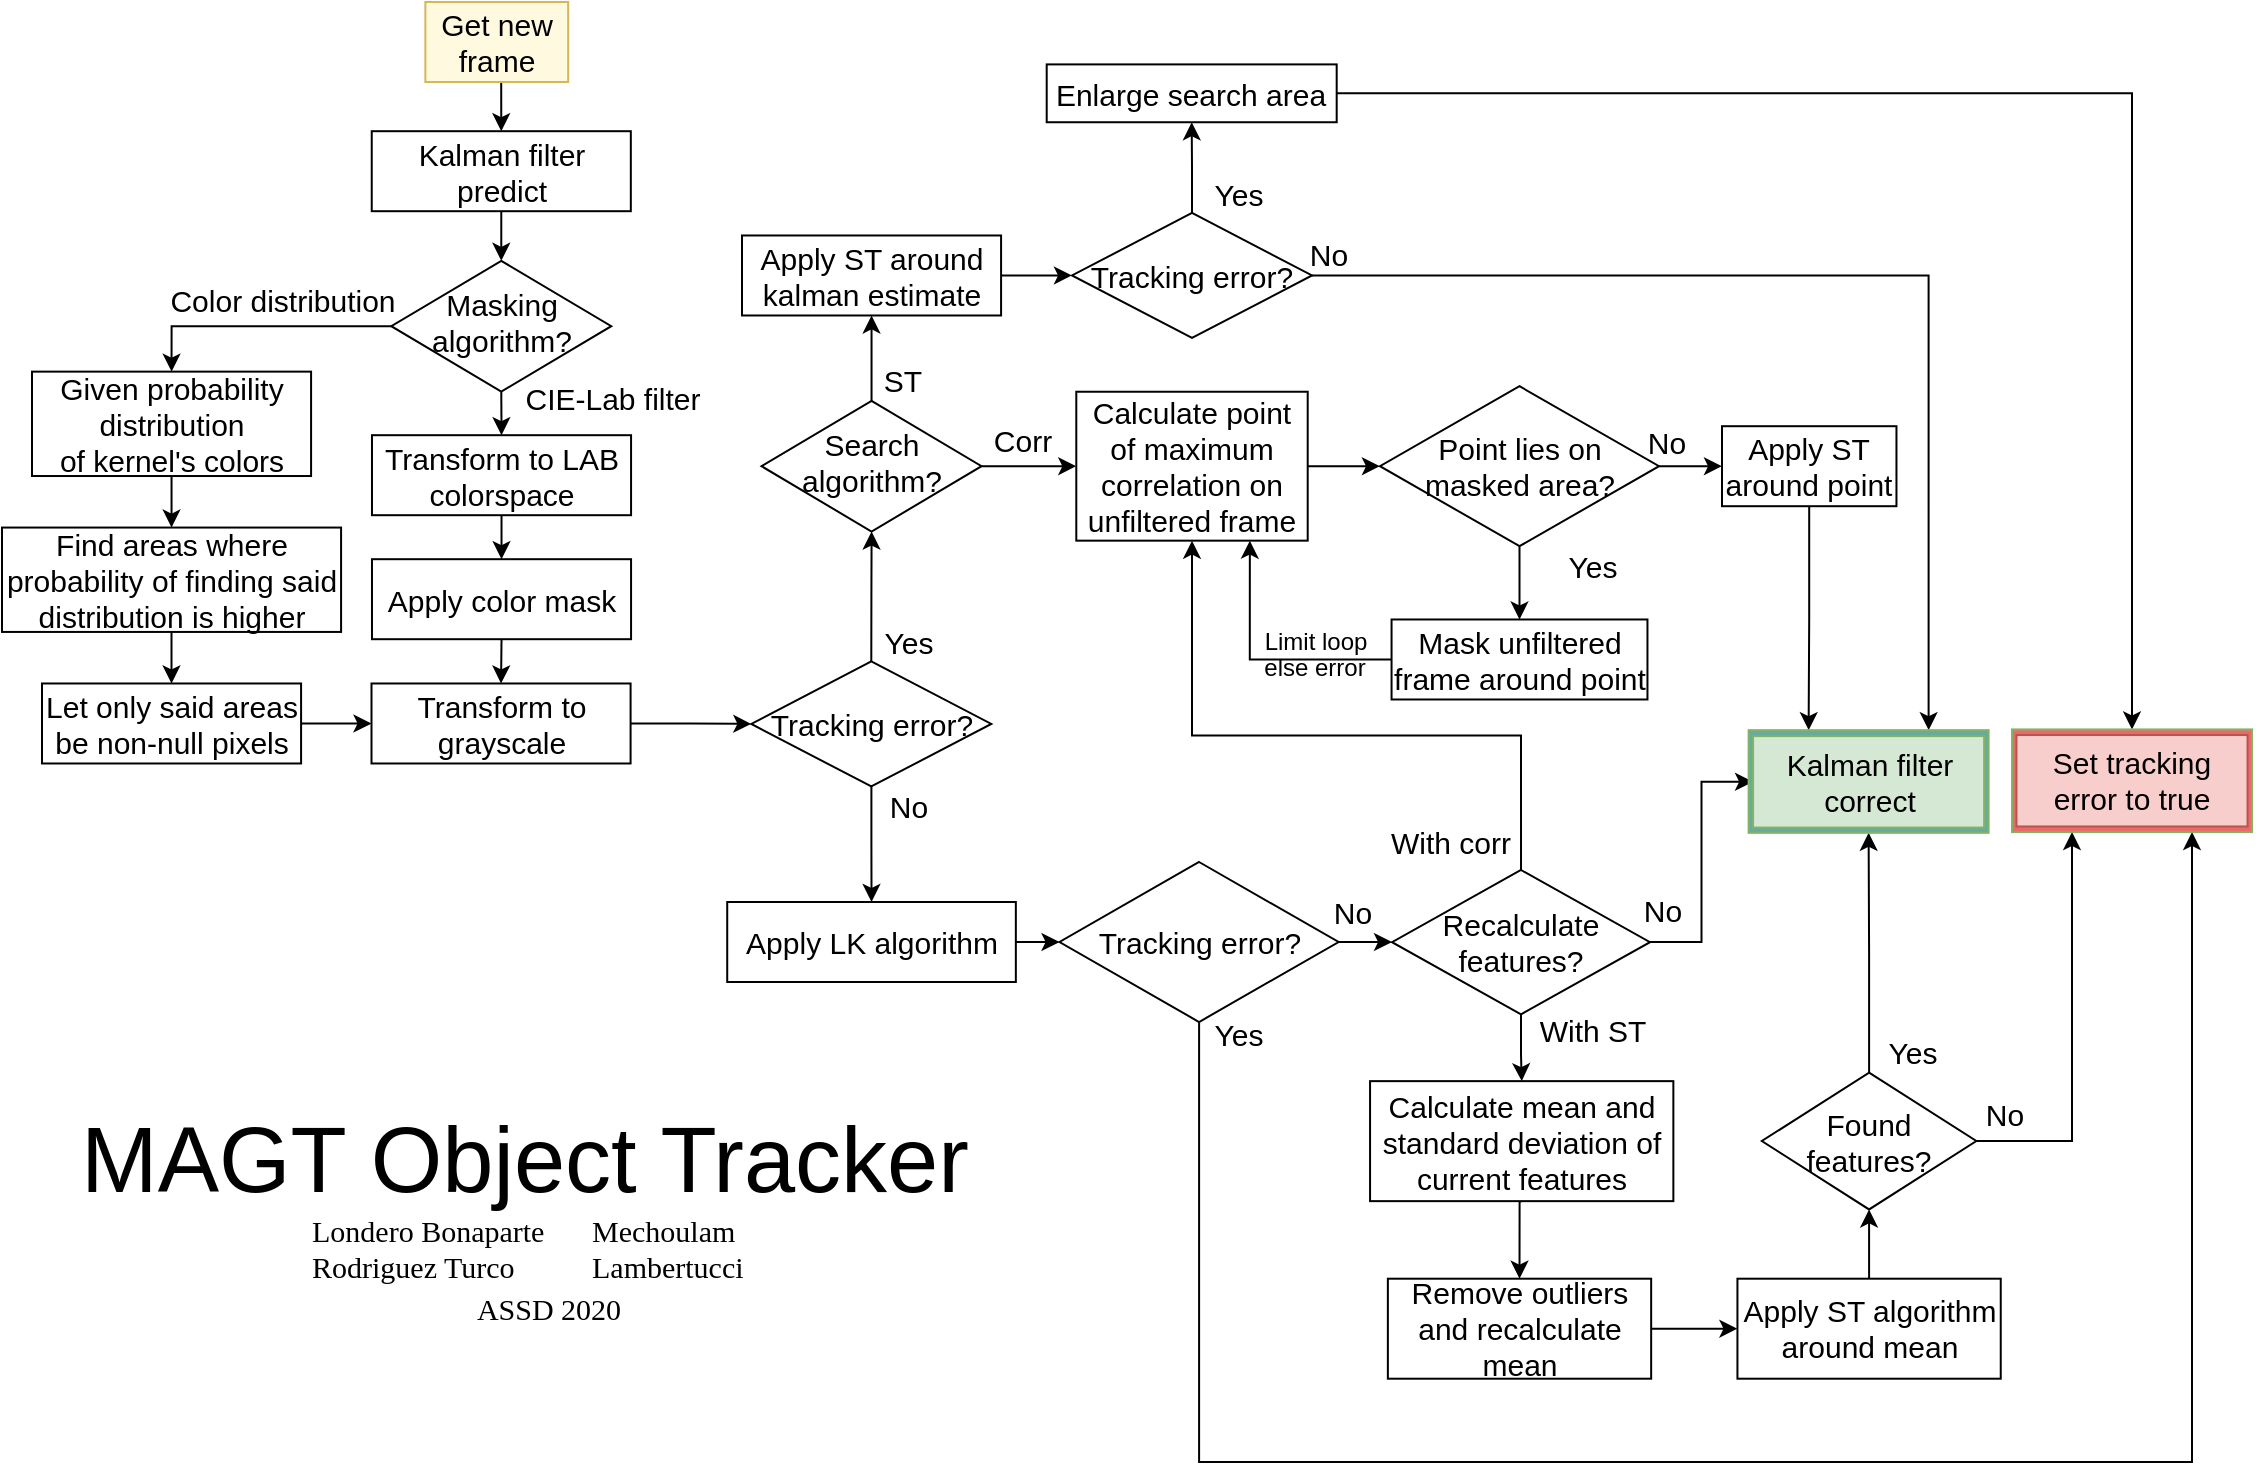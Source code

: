 <mxfile version="13.5.1" type="device"><diagram id="R2lEEEUBdFMjLlhIrx00" name="Page-1"><mxGraphModel dx="1483" dy="1921" grid="1" gridSize="10" guides="1" tooltips="1" connect="1" arrows="1" fold="1" page="1" pageScale="1" pageWidth="850" pageHeight="1100" math="0" shadow="0" extFonts="Permanent Marker^https://fonts.googleapis.com/css?family=Permanent+Marker"><root><mxCell id="0"/><mxCell id="1" parent="0"/><mxCell id="aij4Y5n4_6atn24q3cWg-106" value="&lt;span style=&quot;font-size: 46px&quot;&gt;MAGT Object Tracker&lt;br&gt;&lt;br&gt;&lt;/span&gt;" style="html=1;shape=mxgraph.er.anchor;whiteSpace=wrap;" parent="1" vertex="1"><mxGeometry x="274.7" y="-350" width="522.65" height="54.72" as="geometry"/></mxCell><mxCell id="aij4Y5n4_6atn24q3cWg-182" style="edgeStyle=orthogonalEdgeStyle;rounded=0;orthogonalLoop=1;jettySize=auto;html=1;exitX=0.5;exitY=1;exitDx=0;exitDy=0;entryX=0.5;entryY=0;entryDx=0;entryDy=0;endArrow=classic;endFill=1;fontSize=15;" parent="1" source="aij4Y5n4_6atn24q3cWg-107" target="aij4Y5n4_6atn24q3cWg-180" edge="1"><mxGeometry relative="1" as="geometry"/></mxCell><mxCell id="aij4Y5n4_6atn24q3cWg-107" value="Get new frame" style="whiteSpace=wrap;html=1;align=center;fontSize=15;strokeColor=#d6b656;fillColor=#FFF9E0;" parent="1" vertex="1"><mxGeometry x="486.68" y="-930.0" width="71.4" height="40" as="geometry"/></mxCell><mxCell id="dbfKQcMghmtqp_gexGr6-17" style="edgeStyle=orthogonalEdgeStyle;rounded=0;orthogonalLoop=1;jettySize=auto;html=1;exitX=0.5;exitY=1;exitDx=0;exitDy=0;entryX=0.5;entryY=0;entryDx=0;entryDy=0;" parent="1" source="aij4Y5n4_6atn24q3cWg-115" target="aij4Y5n4_6atn24q3cWg-120" edge="1"><mxGeometry relative="1" as="geometry"/></mxCell><mxCell id="aij4Y5n4_6atn24q3cWg-115" value="Transform to LAB colorspace" style="whiteSpace=wrap;html=1;align=center;fontSize=15;" parent="1" vertex="1"><mxGeometry x="459.99" y="-713.4" width="129.54" height="40" as="geometry"/></mxCell><mxCell id="fiodKd9VDVmk_Bu0P_iS-37" style="edgeStyle=orthogonalEdgeStyle;rounded=0;orthogonalLoop=1;jettySize=auto;html=1;exitX=0.5;exitY=1;exitDx=0;exitDy=0;entryX=0.5;entryY=0;entryDx=0;entryDy=0;endArrow=classic;endFill=1;" parent="1" source="aij4Y5n4_6atn24q3cWg-120" target="hdx3zf66wQEgFwJE4BHH-2" edge="1"><mxGeometry relative="1" as="geometry"/></mxCell><mxCell id="aij4Y5n4_6atn24q3cWg-120" value="Apply color mask" style="whiteSpace=wrap;html=1;align=center;fontSize=15;" parent="1" vertex="1"><mxGeometry x="459.99" y="-651.4" width="129.54" height="40" as="geometry"/></mxCell><mxCell id="fiodKd9VDVmk_Bu0P_iS-5" style="edgeStyle=orthogonalEdgeStyle;rounded=0;orthogonalLoop=1;jettySize=auto;html=1;exitX=0.5;exitY=1;exitDx=0;exitDy=0;entryX=0.5;entryY=0;entryDx=0;entryDy=0;" parent="1" source="aij4Y5n4_6atn24q3cWg-180" target="fiodKd9VDVmk_Bu0P_iS-2" edge="1"><mxGeometry relative="1" as="geometry"/></mxCell><mxCell id="aij4Y5n4_6atn24q3cWg-180" value="Kalman filter predict" style="whiteSpace=wrap;html=1;align=center;fontSize=15;" parent="1" vertex="1"><mxGeometry x="459.87" y="-865.4" width="129.54" height="40" as="geometry"/></mxCell><mxCell id="fiodKd9VDVmk_Bu0P_iS-4" style="edgeStyle=orthogonalEdgeStyle;rounded=0;orthogonalLoop=1;jettySize=auto;html=1;entryX=0;entryY=0.5;entryDx=0;entryDy=0;" parent="1" source="hdx3zf66wQEgFwJE4BHH-2" target="dbfKQcMghmtqp_gexGr6-3" edge="1"><mxGeometry relative="1" as="geometry"/></mxCell><mxCell id="hdx3zf66wQEgFwJE4BHH-2" value="Transform to grayscale" style="whiteSpace=wrap;html=1;align=center;fontSize=15;" parent="1" vertex="1"><mxGeometry x="459.75" y="-589.26" width="129.54" height="40" as="geometry"/></mxCell><mxCell id="dbfKQcMghmtqp_gexGr6-8" style="edgeStyle=orthogonalEdgeStyle;rounded=0;orthogonalLoop=1;jettySize=auto;html=1;exitX=0.5;exitY=0;exitDx=0;exitDy=0;" parent="1" source="dbfKQcMghmtqp_gexGr6-3" target="dbfKQcMghmtqp_gexGr6-6" edge="1"><mxGeometry relative="1" as="geometry"/></mxCell><mxCell id="dbfKQcMghmtqp_gexGr6-74" style="edgeStyle=orthogonalEdgeStyle;rounded=0;orthogonalLoop=1;jettySize=auto;html=1;entryX=0.5;entryY=0;entryDx=0;entryDy=0;" parent="1" source="dbfKQcMghmtqp_gexGr6-3" target="dbfKQcMghmtqp_gexGr6-75" edge="1"><mxGeometry relative="1" as="geometry"><mxPoint x="709.77" y="-513.26" as="targetPoint"/></mxGeometry></mxCell><mxCell id="dbfKQcMghmtqp_gexGr6-3" value="Tracking error?" style="shape=rhombus;perimeter=rhombusPerimeter;whiteSpace=wrap;html=1;align=center;fontSize=15;" parent="1" vertex="1"><mxGeometry x="649.65" y="-600.26" width="120" height="62.5" as="geometry"/></mxCell><mxCell id="dbfKQcMghmtqp_gexGr6-4" value="Yes" style="text;html=1;align=center;verticalAlign=middle;resizable=0;points=[];autosize=1;fontSize=15;" parent="1" vertex="1"><mxGeometry x="707.65" y="-620.26" width="40" height="20" as="geometry"/></mxCell><mxCell id="dbfKQcMghmtqp_gexGr6-5" value="No" style="text;html=1;align=center;verticalAlign=middle;resizable=0;points=[];autosize=1;fontSize=15;" parent="1" vertex="1"><mxGeometry x="712.65" y="-537.76" width="30" height="20" as="geometry"/></mxCell><mxCell id="dbfKQcMghmtqp_gexGr6-42" style="edgeStyle=orthogonalEdgeStyle;rounded=0;orthogonalLoop=1;jettySize=auto;html=1;entryX=0.5;entryY=1;entryDx=0;entryDy=0;" parent="1" source="dbfKQcMghmtqp_gexGr6-6" target="dbfKQcMghmtqp_gexGr6-21" edge="1"><mxGeometry relative="1" as="geometry"/></mxCell><mxCell id="dbfKQcMghmtqp_gexGr6-49" style="edgeStyle=orthogonalEdgeStyle;rounded=0;orthogonalLoop=1;jettySize=auto;html=1;entryX=0;entryY=0.5;entryDx=0;entryDy=0;" parent="1" source="dbfKQcMghmtqp_gexGr6-6" target="dbfKQcMghmtqp_gexGr6-28" edge="1"><mxGeometry relative="1" as="geometry"/></mxCell><mxCell id="dbfKQcMghmtqp_gexGr6-6" value="" style="shape=rhombus;perimeter=rhombusPerimeter;whiteSpace=wrap;html=1;align=center;fontSize=15;" parent="1" vertex="1"><mxGeometry x="654.77" y="-730.58" width="110" height="65.36" as="geometry"/></mxCell><mxCell id="dbfKQcMghmtqp_gexGr6-12" value="ST" style="text;html=1;align=center;verticalAlign=middle;resizable=0;points=[];autosize=1;fontSize=15;" parent="1" vertex="1"><mxGeometry x="709.65" y="-750.58" width="30" height="20" as="geometry"/></mxCell><mxCell id="dbfKQcMghmtqp_gexGr6-13" value="Corr" style="text;html=1;align=center;verticalAlign=middle;resizable=0;points=[];autosize=1;fontSize=15;" parent="1" vertex="1"><mxGeometry x="764.77" y="-721.26" width="40" height="20" as="geometry"/></mxCell><mxCell id="dbfKQcMghmtqp_gexGr6-51" style="edgeStyle=orthogonalEdgeStyle;rounded=0;orthogonalLoop=1;jettySize=auto;html=1;exitX=1;exitY=0.5;exitDx=0;exitDy=0;entryX=0;entryY=0.5;entryDx=0;entryDy=0;" parent="1" source="dbfKQcMghmtqp_gexGr6-21" target="dbfKQcMghmtqp_gexGr6-24" edge="1"><mxGeometry relative="1" as="geometry"/></mxCell><mxCell id="dbfKQcMghmtqp_gexGr6-21" value="Apply ST around kalman estimate" style="whiteSpace=wrap;html=1;align=center;fontSize=15;" parent="1" vertex="1"><mxGeometry x="645" y="-813.26" width="129.54" height="40" as="geometry"/></mxCell><mxCell id="dbfKQcMghmtqp_gexGr6-114" style="edgeStyle=orthogonalEdgeStyle;rounded=0;orthogonalLoop=1;jettySize=auto;html=1;entryX=0.5;entryY=1;entryDx=0;entryDy=0;endArrow=classic;endFill=1;" parent="1" source="dbfKQcMghmtqp_gexGr6-24" target="dbfKQcMghmtqp_gexGr6-113" edge="1"><mxGeometry relative="1" as="geometry"/></mxCell><mxCell id="qn4cpnt-2-1w5CuiujG1-18" style="edgeStyle=orthogonalEdgeStyle;rounded=0;orthogonalLoop=1;jettySize=auto;html=1;entryX=0.75;entryY=0;entryDx=0;entryDy=0;" edge="1" parent="1" source="dbfKQcMghmtqp_gexGr6-24" target="qn4cpnt-2-1w5CuiujG1-13"><mxGeometry relative="1" as="geometry"/></mxCell><mxCell id="dbfKQcMghmtqp_gexGr6-24" value="Tracking error?" style="shape=rhombus;perimeter=rhombusPerimeter;whiteSpace=wrap;html=1;align=center;fontSize=15;" parent="1" vertex="1"><mxGeometry x="810" y="-824.51" width="120" height="62.5" as="geometry"/></mxCell><mxCell id="dbfKQcMghmtqp_gexGr6-58" style="edgeStyle=orthogonalEdgeStyle;rounded=0;orthogonalLoop=1;jettySize=auto;html=1;entryX=0;entryY=0.5;entryDx=0;entryDy=0;" parent="1" source="dbfKQcMghmtqp_gexGr6-28" target="dbfKQcMghmtqp_gexGr6-57" edge="1"><mxGeometry relative="1" as="geometry"/></mxCell><mxCell id="dbfKQcMghmtqp_gexGr6-28" value="Calculate point of maximum correlation on unfiltered frame" style="whiteSpace=wrap;html=1;align=center;fontSize=15;" parent="1" vertex="1"><mxGeometry x="812.15" y="-735.13" width="115.7" height="74.46" as="geometry"/></mxCell><mxCell id="dbfKQcMghmtqp_gexGr6-52" value="No" style="text;html=1;align=center;verticalAlign=middle;resizable=0;points=[];autosize=1;fontSize=15;" parent="1" vertex="1"><mxGeometry x="922.78" y="-814.26" width="30" height="20" as="geometry"/></mxCell><mxCell id="dbfKQcMghmtqp_gexGr6-53" value="Yes" style="text;html=1;align=center;verticalAlign=middle;resizable=0;points=[];autosize=1;fontSize=15;" parent="1" vertex="1"><mxGeometry x="872.77" y="-843.51" width="40" height="20" as="geometry"/></mxCell><mxCell id="dbfKQcMghmtqp_gexGr6-60" style="edgeStyle=orthogonalEdgeStyle;rounded=0;orthogonalLoop=1;jettySize=auto;html=1;entryX=0;entryY=0.5;entryDx=0;entryDy=0;" parent="1" source="dbfKQcMghmtqp_gexGr6-57" target="dbfKQcMghmtqp_gexGr6-59" edge="1"><mxGeometry relative="1" as="geometry"/></mxCell><mxCell id="dbfKQcMghmtqp_gexGr6-66" style="edgeStyle=orthogonalEdgeStyle;rounded=0;orthogonalLoop=1;jettySize=auto;html=1;exitX=0.5;exitY=1;exitDx=0;exitDy=0;entryX=0.5;entryY=0;entryDx=0;entryDy=0;" parent="1" source="dbfKQcMghmtqp_gexGr6-57" target="dbfKQcMghmtqp_gexGr6-65" edge="1"><mxGeometry relative="1" as="geometry"/></mxCell><mxCell id="dbfKQcMghmtqp_gexGr6-57" value="Point lies on masked area?" style="shape=rhombus;perimeter=rhombusPerimeter;whiteSpace=wrap;html=1;align=center;fontSize=15;" parent="1" vertex="1"><mxGeometry x="963.98" y="-737.9" width="139.54" height="80" as="geometry"/></mxCell><mxCell id="qn4cpnt-2-1w5CuiujG1-17" style="edgeStyle=orthogonalEdgeStyle;rounded=0;orthogonalLoop=1;jettySize=auto;html=1;entryX=0.25;entryY=0;entryDx=0;entryDy=0;" edge="1" parent="1" source="dbfKQcMghmtqp_gexGr6-59" target="qn4cpnt-2-1w5CuiujG1-13"><mxGeometry relative="1" as="geometry"><Array as="points"/></mxGeometry></mxCell><mxCell id="dbfKQcMghmtqp_gexGr6-59" value="Apply ST around point" style="whiteSpace=wrap;html=1;align=center;fontSize=15;" parent="1" vertex="1"><mxGeometry x="1135" y="-717.9" width="87.23" height="40" as="geometry"/></mxCell><mxCell id="dbfKQcMghmtqp_gexGr6-62" value="No" style="text;html=1;align=center;verticalAlign=middle;resizable=0;points=[];autosize=1;fontSize=15;" parent="1" vertex="1"><mxGeometry x="1092.44" y="-719.9" width="30" height="20" as="geometry"/></mxCell><mxCell id="dbfKQcMghmtqp_gexGr6-63" value="Yes" style="text;html=1;align=center;verticalAlign=middle;resizable=0;points=[];autosize=1;fontSize=15;" parent="1" vertex="1"><mxGeometry x="1050.0" y="-657.9" width="40" height="20" as="geometry"/></mxCell><mxCell id="dbfKQcMghmtqp_gexGr6-67" style="edgeStyle=orthogonalEdgeStyle;rounded=0;orthogonalLoop=1;jettySize=auto;html=1;entryX=0.75;entryY=1;entryDx=0;entryDy=0;" parent="1" source="dbfKQcMghmtqp_gexGr6-65" target="dbfKQcMghmtqp_gexGr6-28" edge="1"><mxGeometry relative="1" as="geometry"/></mxCell><mxCell id="dbfKQcMghmtqp_gexGr6-65" value="Mask unfiltered frame around point" style="whiteSpace=wrap;html=1;align=center;fontSize=15;" parent="1" vertex="1"><mxGeometry x="969.78" y="-621.26" width="127.95" height="40" as="geometry"/></mxCell><mxCell id="dbfKQcMghmtqp_gexGr6-68" value="Limit loop" style="text;html=1;strokeColor=none;fillColor=none;align=center;verticalAlign=middle;whiteSpace=wrap;rounded=0;" parent="1" vertex="1"><mxGeometry x="886.47" y="-620.26" width="91.65" height="20" as="geometry"/></mxCell><mxCell id="dbfKQcMghmtqp_gexGr6-107" style="edgeStyle=orthogonalEdgeStyle;rounded=0;orthogonalLoop=1;jettySize=auto;html=1;entryX=0;entryY=0.5;entryDx=0;entryDy=0;endArrow=classic;endFill=1;" parent="1" source="dbfKQcMghmtqp_gexGr6-75" target="dbfKQcMghmtqp_gexGr6-80" edge="1"><mxGeometry relative="1" as="geometry"/></mxCell><mxCell id="dbfKQcMghmtqp_gexGr6-75" value="Apply LK algorithm" style="whiteSpace=wrap;html=1;align=center;fontSize=15;" parent="1" vertex="1"><mxGeometry x="637.61" y="-480" width="144.31" height="40" as="geometry"/></mxCell><mxCell id="dbfKQcMghmtqp_gexGr6-79" style="edgeStyle=orthogonalEdgeStyle;rounded=0;orthogonalLoop=1;jettySize=auto;html=1;exitX=1;exitY=0.5;exitDx=0;exitDy=0;entryX=0;entryY=0.5;entryDx=0;entryDy=0;" parent="1" source="dbfKQcMghmtqp_gexGr6-80" target="dbfKQcMghmtqp_gexGr6-88" edge="1"><mxGeometry relative="1" as="geometry"/></mxCell><mxCell id="qn4cpnt-2-1w5CuiujG1-9" style="edgeStyle=orthogonalEdgeStyle;rounded=0;orthogonalLoop=1;jettySize=auto;html=1;entryX=0.75;entryY=1;entryDx=0;entryDy=0;" edge="1" parent="1" source="dbfKQcMghmtqp_gexGr6-80" target="qn4cpnt-2-1w5CuiujG1-7"><mxGeometry relative="1" as="geometry"><Array as="points"><mxPoint x="874" y="-200"/><mxPoint x="1370" y="-200"/></Array></mxGeometry></mxCell><mxCell id="dbfKQcMghmtqp_gexGr6-80" value="Tracking error?" style="shape=rhombus;perimeter=rhombusPerimeter;whiteSpace=wrap;html=1;align=center;fontSize=15;" parent="1" vertex="1"><mxGeometry x="803.77" y="-500" width="139.54" height="80" as="geometry"/></mxCell><mxCell id="dbfKQcMghmtqp_gexGr6-82" value="Yes" style="text;html=1;align=center;verticalAlign=middle;resizable=0;points=[];autosize=1;fontSize=15;" parent="1" vertex="1"><mxGeometry x="872.77" y="-423.86" width="40" height="20" as="geometry"/></mxCell><mxCell id="dbfKQcMghmtqp_gexGr6-84" value="No" style="text;html=1;align=center;verticalAlign=middle;resizable=0;points=[];autosize=1;fontSize=15;" parent="1" vertex="1"><mxGeometry x="934.55" y="-485" width="30" height="20" as="geometry"/></mxCell><mxCell id="dbfKQcMghmtqp_gexGr6-87" style="edgeStyle=orthogonalEdgeStyle;rounded=0;orthogonalLoop=1;jettySize=auto;html=1;entryX=0.5;entryY=0;entryDx=0;entryDy=0;" parent="1" source="dbfKQcMghmtqp_gexGr6-88" target="dbfKQcMghmtqp_gexGr6-90" edge="1"><mxGeometry relative="1" as="geometry"/></mxCell><mxCell id="dbfKQcMghmtqp_gexGr6-108" style="edgeStyle=orthogonalEdgeStyle;rounded=0;orthogonalLoop=1;jettySize=auto;html=1;exitX=0.5;exitY=0;exitDx=0;exitDy=0;entryX=0.5;entryY=1;entryDx=0;entryDy=0;endArrow=classic;endFill=1;" parent="1" source="dbfKQcMghmtqp_gexGr6-88" target="dbfKQcMghmtqp_gexGr6-28" edge="1"><mxGeometry relative="1" as="geometry"><Array as="points"><mxPoint x="1035" y="-563.26"/><mxPoint x="870" y="-563.26"/></Array></mxGeometry></mxCell><mxCell id="qn4cpnt-2-1w5CuiujG1-15" style="edgeStyle=orthogonalEdgeStyle;rounded=0;orthogonalLoop=1;jettySize=auto;html=1;entryX=0;entryY=0.5;entryDx=0;entryDy=0;" edge="1" parent="1" source="dbfKQcMghmtqp_gexGr6-88" target="qn4cpnt-2-1w5CuiujG1-14"><mxGeometry relative="1" as="geometry"/></mxCell><mxCell id="dbfKQcMghmtqp_gexGr6-88" value="Recalculate features?" style="shape=rhombus;perimeter=rhombusPerimeter;whiteSpace=wrap;html=1;align=center;fontSize=15;" parent="1" vertex="1"><mxGeometry x="970.02" y="-496" width="128.98" height="72.14" as="geometry"/></mxCell><mxCell id="dbfKQcMghmtqp_gexGr6-89" style="edgeStyle=orthogonalEdgeStyle;rounded=0;orthogonalLoop=1;jettySize=auto;html=1;exitX=0.5;exitY=1;exitDx=0;exitDy=0;entryX=0.5;entryY=0;entryDx=0;entryDy=0;" parent="1" source="dbfKQcMghmtqp_gexGr6-90" target="dbfKQcMghmtqp_gexGr6-92" edge="1"><mxGeometry relative="1" as="geometry"/></mxCell><mxCell id="dbfKQcMghmtqp_gexGr6-90" value="Calculate mean and standard deviation of current features" style="whiteSpace=wrap;html=1;align=center;fontSize=15;" parent="1" vertex="1"><mxGeometry x="959.03" y="-390.43" width="151.65" height="60" as="geometry"/></mxCell><mxCell id="dbfKQcMghmtqp_gexGr6-91" style="edgeStyle=orthogonalEdgeStyle;rounded=0;orthogonalLoop=1;jettySize=auto;html=1;entryX=0;entryY=0.5;entryDx=0;entryDy=0;" parent="1" source="dbfKQcMghmtqp_gexGr6-92" target="dbfKQcMghmtqp_gexGr6-94" edge="1"><mxGeometry relative="1" as="geometry"/></mxCell><mxCell id="dbfKQcMghmtqp_gexGr6-92" value="Remove outliers and recalculate mean" style="whiteSpace=wrap;html=1;align=center;fontSize=15;" parent="1" vertex="1"><mxGeometry x="967.93" y="-291.65" width="131.65" height="50" as="geometry"/></mxCell><mxCell id="dbfKQcMghmtqp_gexGr6-93" style="edgeStyle=orthogonalEdgeStyle;rounded=0;orthogonalLoop=1;jettySize=auto;html=1;exitX=0.5;exitY=0;exitDx=0;exitDy=0;entryX=0.5;entryY=1;entryDx=0;entryDy=0;" parent="1" source="dbfKQcMghmtqp_gexGr6-94" target="dbfKQcMghmtqp_gexGr6-98" edge="1"><mxGeometry relative="1" as="geometry"/></mxCell><mxCell id="dbfKQcMghmtqp_gexGr6-94" value="Apply ST algorithm around mean" style="whiteSpace=wrap;html=1;align=center;fontSize=15;" parent="1" vertex="1"><mxGeometry x="1142.72" y="-291.65" width="131.65" height="50" as="geometry"/></mxCell><mxCell id="dbfKQcMghmtqp_gexGr6-95" value="No" style="text;html=1;align=center;verticalAlign=middle;resizable=0;points=[];autosize=1;fontSize=15;" parent="1" vertex="1"><mxGeometry x="1090.44" y="-485.93" width="30" height="20" as="geometry"/></mxCell><mxCell id="qn4cpnt-2-1w5CuiujG1-11" style="edgeStyle=orthogonalEdgeStyle;rounded=0;orthogonalLoop=1;jettySize=auto;html=1;entryX=0.25;entryY=1;entryDx=0;entryDy=0;" edge="1" parent="1" source="dbfKQcMghmtqp_gexGr6-98" target="qn4cpnt-2-1w5CuiujG1-7"><mxGeometry relative="1" as="geometry"/></mxCell><mxCell id="qn4cpnt-2-1w5CuiujG1-16" style="edgeStyle=orthogonalEdgeStyle;rounded=0;orthogonalLoop=1;jettySize=auto;html=1;entryX=0.5;entryY=1;entryDx=0;entryDy=0;" edge="1" parent="1" source="dbfKQcMghmtqp_gexGr6-98" target="qn4cpnt-2-1w5CuiujG1-13"><mxGeometry relative="1" as="geometry"/></mxCell><mxCell id="dbfKQcMghmtqp_gexGr6-98" value="Found features?" style="shape=rhombus;perimeter=rhombusPerimeter;whiteSpace=wrap;html=1;align=center;fontSize=15;" parent="1" vertex="1"><mxGeometry x="1154.92" y="-394.71" width="107.25" height="68.43" as="geometry"/></mxCell><mxCell id="dbfKQcMghmtqp_gexGr6-99" value="With ST" style="text;html=1;align=center;verticalAlign=middle;resizable=0;points=[];autosize=1;fontSize=15;" parent="1" vertex="1"><mxGeometry x="1034.71" y="-426" width="70" height="20" as="geometry"/></mxCell><mxCell id="dbfKQcMghmtqp_gexGr6-100" value="Yes" style="text;html=1;align=center;verticalAlign=middle;resizable=0;points=[];autosize=1;fontSize=15;" parent="1" vertex="1"><mxGeometry x="1210" y="-414.71" width="40" height="20" as="geometry"/></mxCell><mxCell id="dbfKQcMghmtqp_gexGr6-101" value="No" style="text;html=1;align=center;verticalAlign=middle;resizable=0;points=[];autosize=1;fontSize=15;" parent="1" vertex="1"><mxGeometry x="1261.17" y="-384.36" width="30" height="20" as="geometry"/></mxCell><mxCell id="dbfKQcMghmtqp_gexGr6-104" value="With corr" style="text;html=1;align=center;verticalAlign=middle;resizable=0;points=[];autosize=1;fontSize=15;" parent="1" vertex="1"><mxGeometry x="959.03" y="-520" width="80" height="20" as="geometry"/></mxCell><mxCell id="qn4cpnt-2-1w5CuiujG1-12" style="edgeStyle=orthogonalEdgeStyle;rounded=0;orthogonalLoop=1;jettySize=auto;html=1;entryX=0.5;entryY=0;entryDx=0;entryDy=0;" edge="1" parent="1" source="dbfKQcMghmtqp_gexGr6-113" target="qn4cpnt-2-1w5CuiujG1-7"><mxGeometry relative="1" as="geometry"/></mxCell><mxCell id="dbfKQcMghmtqp_gexGr6-113" value="Enlarge search area" style="whiteSpace=wrap;html=1;align=center;fontSize=15;" parent="1" vertex="1"><mxGeometry x="797.35" y="-898.8" width="144.99" height="28.92" as="geometry"/></mxCell><mxCell id="dbfKQcMghmtqp_gexGr6-135" value="&lt;font style=&quot;font-size: 15px&quot; face=&quot;Times New Roman&quot;&gt;ASSD 2020&lt;/font&gt;" style="text;html=1;align=center;verticalAlign=middle;resizable=0;points=[];autosize=1;" parent="1" vertex="1"><mxGeometry x="503.07" y="-287.47" width="90" height="20" as="geometry"/></mxCell><mxCell id="dbfKQcMghmtqp_gexGr6-138" value="&lt;font style=&quot;font-size: 15px&quot;&gt;Search algorithm?&lt;/font&gt;" style="text;html=1;strokeColor=none;fillColor=none;align=center;verticalAlign=middle;whiteSpace=wrap;rounded=0;" parent="1" vertex="1"><mxGeometry x="679.65" y="-709.9" width="60" height="20" as="geometry"/></mxCell><mxCell id="dbfKQcMghmtqp_gexGr6-139" value="else error" style="text;html=1;strokeColor=none;fillColor=none;align=center;verticalAlign=middle;whiteSpace=wrap;rounded=0;" parent="1" vertex="1"><mxGeometry x="878.77" y="-607.26" width="105.05" height="20" as="geometry"/></mxCell><mxCell id="fiodKd9VDVmk_Bu0P_iS-6" style="edgeStyle=orthogonalEdgeStyle;rounded=0;orthogonalLoop=1;jettySize=auto;html=1;exitX=0.5;exitY=1;exitDx=0;exitDy=0;entryX=0.5;entryY=0;entryDx=0;entryDy=0;" parent="1" source="fiodKd9VDVmk_Bu0P_iS-2" target="aij4Y5n4_6atn24q3cWg-115" edge="1"><mxGeometry relative="1" as="geometry"/></mxCell><mxCell id="fiodKd9VDVmk_Bu0P_iS-20" style="edgeStyle=orthogonalEdgeStyle;rounded=0;orthogonalLoop=1;jettySize=auto;html=1;exitX=0;exitY=0.5;exitDx=0;exitDy=0;entryX=0.5;entryY=0;entryDx=0;entryDy=0;" parent="1" source="fiodKd9VDVmk_Bu0P_iS-2" target="fiodKd9VDVmk_Bu0P_iS-7" edge="1"><mxGeometry relative="1" as="geometry"/></mxCell><mxCell id="fiodKd9VDVmk_Bu0P_iS-2" value="" style="shape=rhombus;perimeter=rhombusPerimeter;whiteSpace=wrap;html=1;align=center;fontSize=15;" parent="1" vertex="1"><mxGeometry x="469.64" y="-800.58" width="110" height="65.36" as="geometry"/></mxCell><mxCell id="fiodKd9VDVmk_Bu0P_iS-3" value="&lt;font style=&quot;font-size: 15px&quot;&gt;Masking algorithm?&lt;/font&gt;" style="text;html=1;strokeColor=none;fillColor=none;align=center;verticalAlign=middle;whiteSpace=wrap;rounded=0;" parent="1" vertex="1"><mxGeometry x="494.52" y="-779.9" width="60" height="20" as="geometry"/></mxCell><mxCell id="fiodKd9VDVmk_Bu0P_iS-21" style="edgeStyle=orthogonalEdgeStyle;rounded=0;orthogonalLoop=1;jettySize=auto;html=1;exitX=0.5;exitY=1;exitDx=0;exitDy=0;entryX=0.5;entryY=0;entryDx=0;entryDy=0;" parent="1" source="fiodKd9VDVmk_Bu0P_iS-7" target="fiodKd9VDVmk_Bu0P_iS-18" edge="1"><mxGeometry relative="1" as="geometry"/></mxCell><mxCell id="fiodKd9VDVmk_Bu0P_iS-7" value="Given probability distribution of&amp;nbsp;kernel's colors" style="whiteSpace=wrap;html=1;align=center;fontSize=15;" parent="1" vertex="1"><mxGeometry x="290" y="-745.18" width="139.54" height="52.19" as="geometry"/></mxCell><mxCell id="fiodKd9VDVmk_Bu0P_iS-38" style="edgeStyle=orthogonalEdgeStyle;rounded=0;orthogonalLoop=1;jettySize=auto;html=1;entryX=0;entryY=0.5;entryDx=0;entryDy=0;endArrow=classic;endFill=1;" parent="1" source="fiodKd9VDVmk_Bu0P_iS-10" target="hdx3zf66wQEgFwJE4BHH-2" edge="1"><mxGeometry relative="1" as="geometry"/></mxCell><mxCell id="fiodKd9VDVmk_Bu0P_iS-10" value="Let only said areas be non-null pixels" style="whiteSpace=wrap;html=1;align=center;fontSize=15;" parent="1" vertex="1"><mxGeometry x="295" y="-589.26" width="129.54" height="40" as="geometry"/></mxCell><mxCell id="fiodKd9VDVmk_Bu0P_iS-22" style="edgeStyle=orthogonalEdgeStyle;rounded=0;orthogonalLoop=1;jettySize=auto;html=1;entryX=0.5;entryY=0;entryDx=0;entryDy=0;" parent="1" source="fiodKd9VDVmk_Bu0P_iS-18" target="fiodKd9VDVmk_Bu0P_iS-10" edge="1"><mxGeometry relative="1" as="geometry"/></mxCell><mxCell id="fiodKd9VDVmk_Bu0P_iS-18" value="Find areas where probability of finding said distribution is higher" style="whiteSpace=wrap;html=1;align=center;fontSize=15;" parent="1" vertex="1"><mxGeometry x="275" y="-667.22" width="169.54" height="52.19" as="geometry"/></mxCell><mxCell id="fiodKd9VDVmk_Bu0P_iS-26" value="&lt;div&gt;&lt;span style=&quot;font-size: 15px&quot;&gt;&lt;font face=&quot;Times New Roman&quot;&gt;Mechoulam&lt;/font&gt;&lt;/span&gt;&lt;/div&gt;&lt;font style=&quot;text-align: center ; font-size: 15px&quot; face=&quot;Times New Roman&quot;&gt;&lt;div style=&quot;text-align: left&quot;&gt;Lambertucci&lt;/div&gt;&lt;/font&gt;" style="text;html=1;align=left;verticalAlign=middle;resizable=0;points=[];autosize=1;" parent="1" vertex="1"><mxGeometry x="568.08" y="-322.47" width="90" height="30" as="geometry"/></mxCell><mxCell id="fiodKd9VDVmk_Bu0P_iS-27" value="&lt;div&gt;&lt;font face=&quot;Times New Roman&quot;&gt;&lt;span style=&quot;font-size: 15px&quot;&gt;Londero Bonaparte&lt;/span&gt;&lt;/font&gt;&lt;/div&gt;&lt;div&gt;&lt;font face=&quot;Times New Roman&quot;&gt;&lt;span style=&quot;font-size: 15px&quot;&gt;Rodriguez Turco&lt;/span&gt;&lt;/font&gt;&lt;/div&gt;" style="text;html=1;align=left;verticalAlign=middle;resizable=0;points=[];autosize=1;" parent="1" vertex="1"><mxGeometry x="428.08" y="-327.47" width="130" height="40" as="geometry"/></mxCell><mxCell id="fiodKd9VDVmk_Bu0P_iS-28" value="Color distribution" style="text;html=1;align=center;verticalAlign=middle;resizable=0;points=[];autosize=1;fontSize=15;" parent="1" vertex="1"><mxGeometry x="350.0" y="-790.74" width="130" height="20" as="geometry"/></mxCell><mxCell id="fiodKd9VDVmk_Bu0P_iS-34" value="CIE-Lab filter" style="text;html=1;align=center;verticalAlign=middle;resizable=0;points=[];autosize=1;fontSize=15;" parent="1" vertex="1"><mxGeometry x="530.0" y="-741.76" width="100" height="20" as="geometry"/></mxCell><mxCell id="qn4cpnt-2-1w5CuiujG1-7" value="" style="rounded=0;whiteSpace=wrap;html=1;strokeColor=#82b366;fillColor=#EA6B66;" vertex="1" parent="1"><mxGeometry x="1280" y="-566.29" width="120" height="51.33" as="geometry"/></mxCell><mxCell id="qn4cpnt-2-1w5CuiujG1-8" value="Set tracking error to true" style="whiteSpace=wrap;html=1;align=center;fontSize=15;fillColor=#f8cecc;strokeColor=#b85450;" vertex="1" parent="1"><mxGeometry x="1282.24" y="-563.48" width="115.53" height="45.72" as="geometry"/></mxCell><mxCell id="qn4cpnt-2-1w5CuiujG1-13" value="" style="rounded=0;whiteSpace=wrap;html=1;strokeColor=#82b366;fillColor=#67AB9F;" vertex="1" parent="1"><mxGeometry x="1148.31" y="-565.92" width="120" height="51.33" as="geometry"/></mxCell><mxCell id="qn4cpnt-2-1w5CuiujG1-14" value="Kalman filter correct" style="whiteSpace=wrap;html=1;align=center;fontSize=15;fillColor=#d5e8d4;strokeColor=#82b366;" vertex="1" parent="1"><mxGeometry x="1150.54" y="-562.95" width="115.53" height="45.72" as="geometry"/></mxCell></root></mxGraphModel></diagram></mxfile>